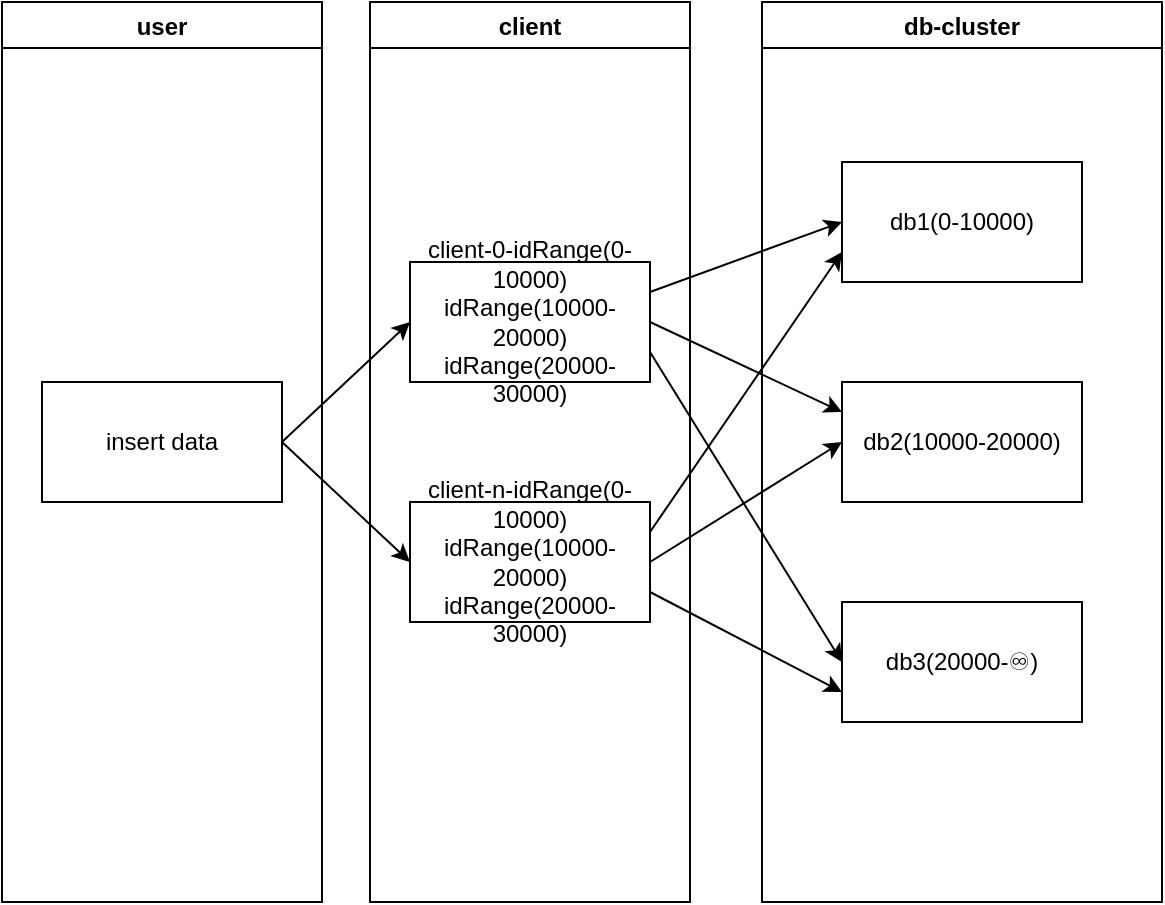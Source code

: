 <mxfile version="14.9.0" type="github">
  <diagram id="MHcWdmuAcDAWiu4o9uiI" name="Page-1">
    <mxGraphModel dx="1186" dy="656" grid="1" gridSize="10" guides="1" tooltips="1" connect="1" arrows="1" fold="1" page="1" pageScale="1" pageWidth="827" pageHeight="1169" math="0" shadow="0">
      <root>
        <mxCell id="0" />
        <mxCell id="1" parent="0" />
        <mxCell id="y8Rs3h036UcBRli1bZmZ-3" style="rounded=0;orthogonalLoop=1;jettySize=auto;html=1;exitX=1;exitY=0.5;exitDx=0;exitDy=0;entryX=0;entryY=0.5;entryDx=0;entryDy=0;" parent="1" source="y8Rs3h036UcBRli1bZmZ-1" target="y8Rs3h036UcBRli1bZmZ-2" edge="1">
          <mxGeometry relative="1" as="geometry" />
        </mxCell>
        <mxCell id="y8Rs3h036UcBRli1bZmZ-7" style="edgeStyle=none;rounded=0;orthogonalLoop=1;jettySize=auto;html=1;exitX=1;exitY=0.25;exitDx=0;exitDy=0;entryX=0;entryY=0.5;entryDx=0;entryDy=0;" parent="1" source="y8Rs3h036UcBRli1bZmZ-2" target="y8Rs3h036UcBRli1bZmZ-4" edge="1">
          <mxGeometry relative="1" as="geometry" />
        </mxCell>
        <mxCell id="y8Rs3h036UcBRli1bZmZ-15" value="user" style="swimlane;" parent="1" vertex="1">
          <mxGeometry x="70" y="10" width="160" height="450" as="geometry">
            <mxRectangle x="70" y="10" width="60" height="23" as="alternateBounds" />
          </mxGeometry>
        </mxCell>
        <mxCell id="y8Rs3h036UcBRli1bZmZ-1" value="insert data" style="rounded=0;whiteSpace=wrap;html=1;" parent="y8Rs3h036UcBRli1bZmZ-15" vertex="1">
          <mxGeometry x="20" y="190" width="120" height="60" as="geometry" />
        </mxCell>
        <mxCell id="y8Rs3h036UcBRli1bZmZ-16" value="client" style="swimlane;" parent="1" vertex="1">
          <mxGeometry x="254" y="10" width="160" height="450" as="geometry">
            <mxRectangle x="254" y="10" width="60" height="23" as="alternateBounds" />
          </mxGeometry>
        </mxCell>
        <mxCell id="y8Rs3h036UcBRli1bZmZ-2" value="client-0-idRange(0-10000)&lt;br&gt;idRange(10000-20000)&lt;br&gt;idRange(20000-30000)" style="rounded=0;whiteSpace=wrap;html=1;" parent="y8Rs3h036UcBRli1bZmZ-16" vertex="1">
          <mxGeometry x="20" y="130" width="120" height="60" as="geometry" />
        </mxCell>
        <mxCell id="y8Rs3h036UcBRli1bZmZ-18" value="client-n-idRange(0-10000)&lt;br&gt;idRange(10000-20000)&lt;br&gt;idRange(20000-30000)" style="rounded=0;whiteSpace=wrap;html=1;" parent="y8Rs3h036UcBRli1bZmZ-16" vertex="1">
          <mxGeometry x="20" y="250" width="120" height="60" as="geometry" />
        </mxCell>
        <mxCell id="y8Rs3h036UcBRli1bZmZ-19" style="edgeStyle=none;rounded=0;orthogonalLoop=1;jettySize=auto;html=1;exitX=1;exitY=0.5;exitDx=0;exitDy=0;entryX=0;entryY=0.5;entryDx=0;entryDy=0;" parent="1" source="y8Rs3h036UcBRli1bZmZ-1" target="y8Rs3h036UcBRli1bZmZ-18" edge="1">
          <mxGeometry relative="1" as="geometry" />
        </mxCell>
        <mxCell id="y8Rs3h036UcBRli1bZmZ-21" style="edgeStyle=none;rounded=0;orthogonalLoop=1;jettySize=auto;html=1;exitX=1;exitY=0.5;exitDx=0;exitDy=0;entryX=0;entryY=0.5;entryDx=0;entryDy=0;" parent="1" source="y8Rs3h036UcBRli1bZmZ-18" target="y8Rs3h036UcBRli1bZmZ-5" edge="1">
          <mxGeometry relative="1" as="geometry" />
        </mxCell>
        <mxCell id="y8Rs3h036UcBRli1bZmZ-23" value="db-cluster" style="swimlane;" parent="1" vertex="1">
          <mxGeometry x="450" y="10" width="200" height="450" as="geometry" />
        </mxCell>
        <mxCell id="y8Rs3h036UcBRli1bZmZ-4" value="db1(0-10000)" style="rounded=0;whiteSpace=wrap;html=1;" parent="y8Rs3h036UcBRli1bZmZ-23" vertex="1">
          <mxGeometry x="40" y="80" width="120" height="60" as="geometry" />
        </mxCell>
        <mxCell id="y8Rs3h036UcBRli1bZmZ-5" value="db2(10000-20000)" style="rounded=0;whiteSpace=wrap;html=1;" parent="y8Rs3h036UcBRli1bZmZ-23" vertex="1">
          <mxGeometry x="40" y="190" width="120" height="60" as="geometry" />
        </mxCell>
        <mxCell id="y8Rs3h036UcBRli1bZmZ-6" value="db3(20000-♾️)" style="rounded=0;whiteSpace=wrap;html=1;" parent="y8Rs3h036UcBRli1bZmZ-23" vertex="1">
          <mxGeometry x="40" y="300" width="120" height="60" as="geometry" />
        </mxCell>
        <mxCell id="R4XYmgeHy4sSJldRfeSn-1" style="rounded=0;orthogonalLoop=1;jettySize=auto;html=1;exitX=1;exitY=0.75;exitDx=0;exitDy=0;entryX=0;entryY=0.5;entryDx=0;entryDy=0;" parent="1" source="y8Rs3h036UcBRli1bZmZ-2" target="y8Rs3h036UcBRli1bZmZ-6" edge="1">
          <mxGeometry relative="1" as="geometry" />
        </mxCell>
        <mxCell id="x8Yf_rYvpPdHWsaAONLZ-1" style="edgeStyle=none;rounded=0;orthogonalLoop=1;jettySize=auto;html=1;exitX=1;exitY=0.5;exitDx=0;exitDy=0;entryX=0;entryY=0.25;entryDx=0;entryDy=0;" edge="1" parent="1" source="y8Rs3h036UcBRli1bZmZ-2" target="y8Rs3h036UcBRli1bZmZ-5">
          <mxGeometry relative="1" as="geometry" />
        </mxCell>
        <mxCell id="x8Yf_rYvpPdHWsaAONLZ-2" style="edgeStyle=none;rounded=0;orthogonalLoop=1;jettySize=auto;html=1;exitX=1;exitY=0.25;exitDx=0;exitDy=0;entryX=0;entryY=0.75;entryDx=0;entryDy=0;" edge="1" parent="1" source="y8Rs3h036UcBRli1bZmZ-18" target="y8Rs3h036UcBRli1bZmZ-4">
          <mxGeometry relative="1" as="geometry" />
        </mxCell>
        <mxCell id="x8Yf_rYvpPdHWsaAONLZ-3" style="edgeStyle=none;rounded=0;orthogonalLoop=1;jettySize=auto;html=1;exitX=1;exitY=0.75;exitDx=0;exitDy=0;entryX=0;entryY=0.75;entryDx=0;entryDy=0;" edge="1" parent="1" source="y8Rs3h036UcBRli1bZmZ-18" target="y8Rs3h036UcBRli1bZmZ-6">
          <mxGeometry relative="1" as="geometry" />
        </mxCell>
      </root>
    </mxGraphModel>
  </diagram>
</mxfile>
